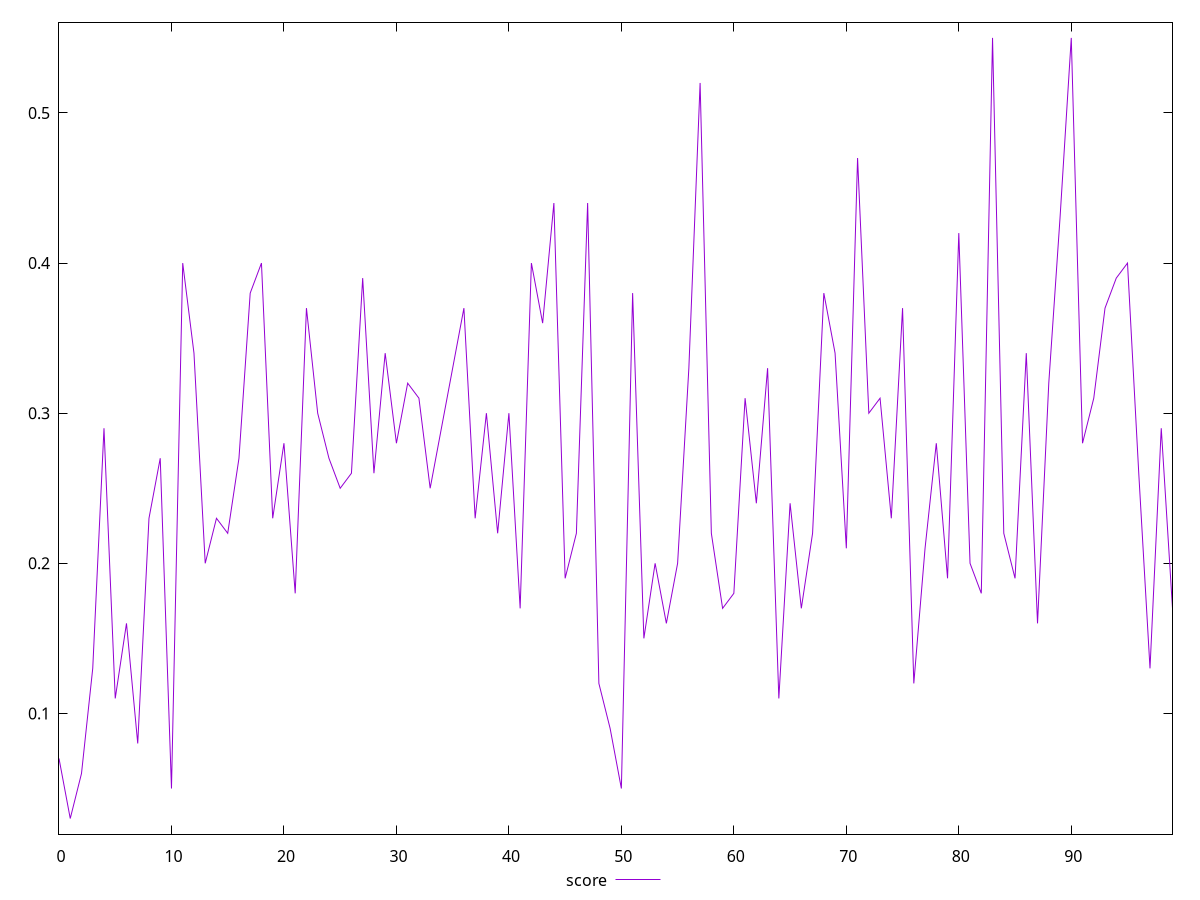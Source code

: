 reset

$score <<EOF
0 0.07
1 0.03
2 0.06
3 0.13
4 0.29
5 0.11
6 0.16
7 0.08
8 0.23
9 0.27
10 0.05
11 0.4
12 0.34
13 0.2
14 0.23
15 0.22
16 0.27
17 0.38
18 0.4
19 0.23
20 0.28
21 0.18
22 0.37
23 0.3
24 0.27
25 0.25
26 0.26
27 0.39
28 0.26
29 0.34
30 0.28
31 0.32
32 0.31
33 0.25
34 0.29
35 0.33
36 0.37
37 0.23
38 0.3
39 0.22
40 0.3
41 0.17
42 0.4
43 0.36
44 0.44
45 0.19
46 0.22
47 0.44
48 0.12
49 0.09
50 0.05
51 0.38
52 0.15
53 0.2
54 0.16
55 0.2
56 0.33
57 0.52
58 0.22
59 0.17
60 0.18
61 0.31
62 0.24
63 0.33
64 0.11
65 0.24
66 0.17
67 0.22
68 0.38
69 0.34
70 0.21
71 0.47
72 0.3
73 0.31
74 0.23
75 0.37
76 0.12
77 0.21
78 0.28
79 0.19
80 0.42
81 0.2
82 0.18
83 0.55
84 0.22
85 0.19
86 0.34
87 0.16
88 0.32
89 0.43
90 0.55
91 0.28
92 0.31
93 0.37
94 0.39
95 0.4
96 0.26
97 0.13
98 0.29
99 0.17
EOF

set key outside below
set xrange [0:99]
set yrange [0.0196:0.5604]
set trange [0.0196:0.5604]
set terminal svg size 640, 500 enhanced background rgb 'white'
set output "report_00025_2021-02-22T21:38:55.199Z/estimated-input-latency/samples/pages/score/values.svg"

plot $score title "score" with line

reset
